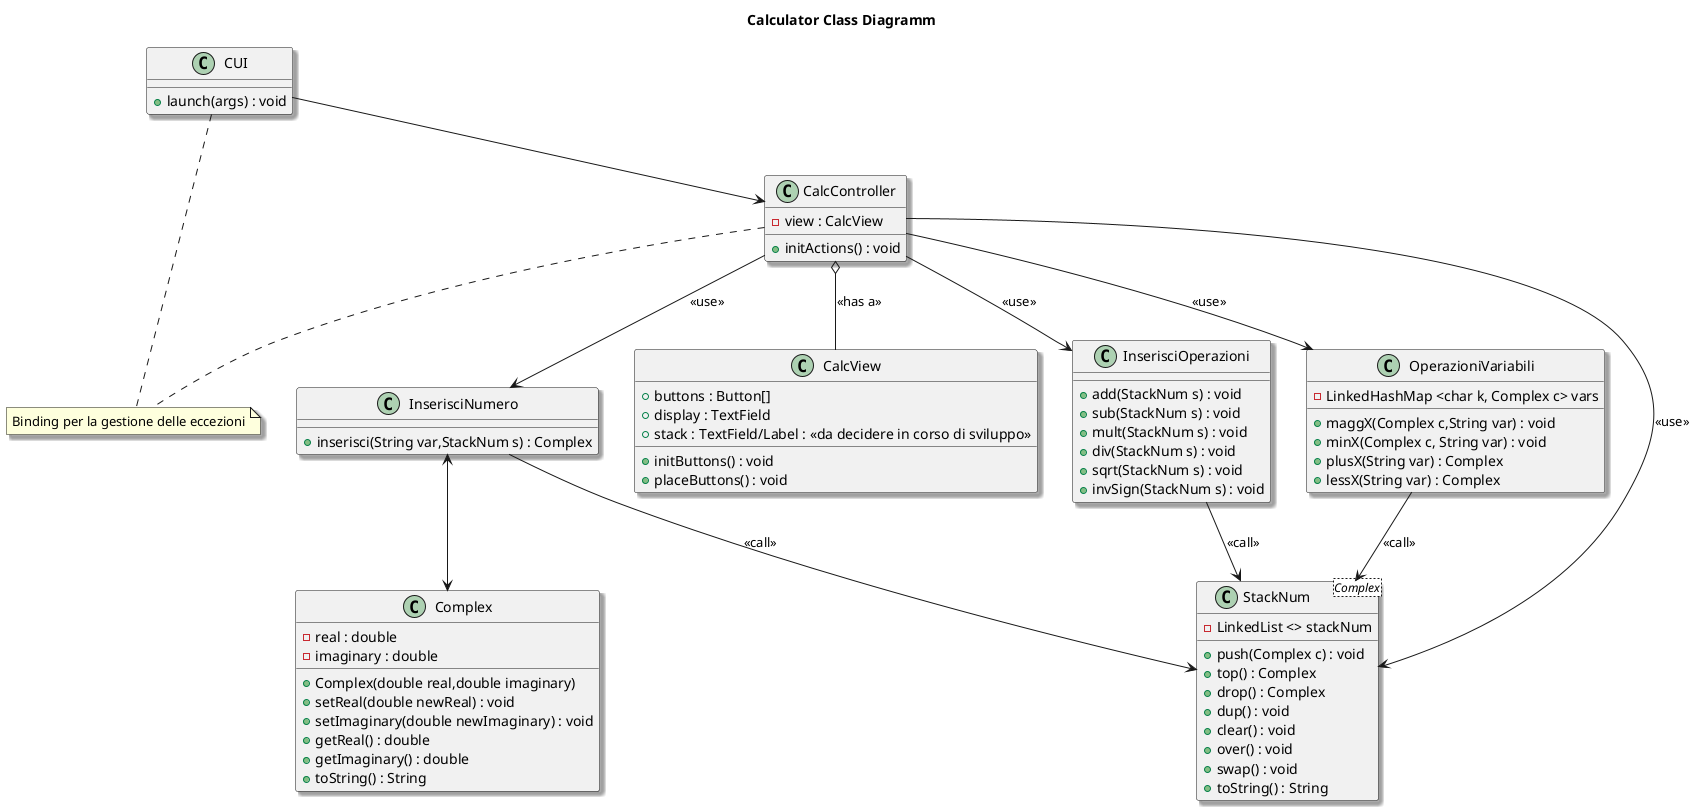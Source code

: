 @startuml classDiagramm
skinparam shadowing true
title Calculator Class Diagramm 

note "Binding per la gestione delle eccezioni" as N1


class StackNum<Complex>{
    - LinkedList <> stackNum
    + push(Complex c) : void 
    + top() : Complex
    + drop() : Complex
    + dup() : void
    + clear() : void
    + over() : void
    + swap() : void
    + toString() : String 
}



class CUI{
    + launch(args) : void
}

class CalcController{
    - view : CalcView
    + initActions() : void 
}
class CalcView{
    + buttons : Button[]
    + display : TextField
    + stack : TextField/Label : <<da decidere in corso di sviluppo>> 
    + initButtons() : void
    + placeButtons() : void 
}

class InserisciNumero{
    + inserisci(String var,StackNum s) : Complex 
}

class Complex{
    - real : double
    - imaginary : double
    + Complex(double real,double imaginary)
    + setReal(double newReal) : void 
    + setImaginary(double newImaginary) : void
    + getReal() : double
    + getImaginary() : double
    + toString() : String
}

class InserisciOperazioni{
    + add(StackNum s) : void
    + sub(StackNum s) : void 
    + mult(StackNum s) : void
    + div(StackNum s) : void
    + sqrt(StackNum s) : void
    + invSign(StackNum s) : void
}

class OperazioniVariabili{
    - LinkedHashMap <char k, Complex c> vars
    + maggX(Complex c,String var) : void
    + minX(Complex c, String var) : void
    + plusX(String var) : Complex
    + lessX(String var) : Complex
}

CUI --> CalcController

CalcController .. N1
CUI .. N1

CalcController --> InserisciOperazioni : <<use>>
CalcController --> InserisciNumero : <<use>>
CalcController --> StackNum : <<use>>
CalcController --> OperazioniVariabili : <<use>>
CalcController o-- CalcView : <<has a>>


InserisciNumero <--> Complex


OperazioniVariabili --> StackNum : <<call>>
InserisciOperazioni --> StackNum : <<call>>
InserisciNumero --> StackNum : <<call>>



@enduml